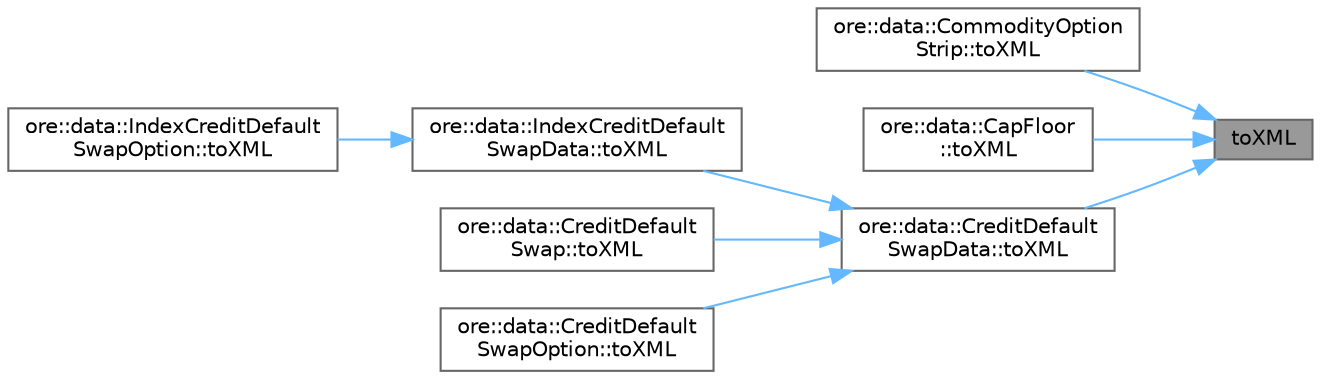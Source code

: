 digraph "toXML"
{
 // INTERACTIVE_SVG=YES
 // LATEX_PDF_SIZE
  bgcolor="transparent";
  edge [fontname=Helvetica,fontsize=10,labelfontname=Helvetica,labelfontsize=10];
  node [fontname=Helvetica,fontsize=10,shape=box,height=0.2,width=0.4];
  rankdir="RL";
  Node1 [label="toXML",height=0.2,width=0.4,color="gray40", fillcolor="grey60", style="filled", fontcolor="black",tooltip=" "];
  Node1 -> Node2 [dir="back",color="steelblue1",style="solid"];
  Node2 [label="ore::data::CommodityOption\lStrip::toXML",height=0.2,width=0.4,color="grey40", fillcolor="white", style="filled",URL="$classore_1_1data_1_1_commodity_option_strip.html#a5ab84b4972e623b734fc13becbf7902e",tooltip=" "];
  Node1 -> Node3 [dir="back",color="steelblue1",style="solid"];
  Node3 [label="ore::data::CapFloor\l::toXML",height=0.2,width=0.4,color="grey40", fillcolor="white", style="filled",URL="$classore_1_1data_1_1_cap_floor.html#a0881d80390ae17ef0094dcd8c91c4936",tooltip=" "];
  Node1 -> Node4 [dir="back",color="steelblue1",style="solid"];
  Node4 [label="ore::data::CreditDefault\lSwapData::toXML",height=0.2,width=0.4,color="grey40", fillcolor="white", style="filled",URL="$classore_1_1data_1_1_credit_default_swap_data.html#a0881d80390ae17ef0094dcd8c91c4936",tooltip=" "];
  Node4 -> Node5 [dir="back",color="steelblue1",style="solid"];
  Node5 [label="ore::data::IndexCreditDefault\lSwapData::toXML",height=0.2,width=0.4,color="grey40", fillcolor="white", style="filled",URL="$classore_1_1data_1_1_index_credit_default_swap_data.html#a5ab84b4972e623b734fc13becbf7902e",tooltip=" "];
  Node5 -> Node6 [dir="back",color="steelblue1",style="solid"];
  Node6 [label="ore::data::IndexCreditDefault\lSwapOption::toXML",height=0.2,width=0.4,color="grey40", fillcolor="white", style="filled",URL="$classore_1_1data_1_1_index_credit_default_swap_option.html#a5ab84b4972e623b734fc13becbf7902e",tooltip=" "];
  Node4 -> Node7 [dir="back",color="steelblue1",style="solid"];
  Node7 [label="ore::data::CreditDefault\lSwap::toXML",height=0.2,width=0.4,color="grey40", fillcolor="white", style="filled",URL="$classore_1_1data_1_1_credit_default_swap.html#a0881d80390ae17ef0094dcd8c91c4936",tooltip=" "];
  Node4 -> Node8 [dir="back",color="steelblue1",style="solid"];
  Node8 [label="ore::data::CreditDefault\lSwapOption::toXML",height=0.2,width=0.4,color="grey40", fillcolor="white", style="filled",URL="$classore_1_1data_1_1_credit_default_swap_option.html#a0881d80390ae17ef0094dcd8c91c4936",tooltip=" "];
}
